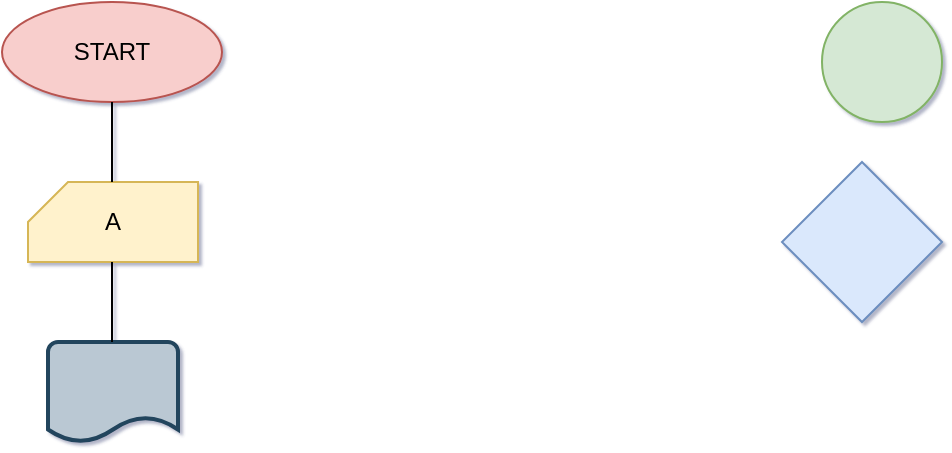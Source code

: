 <mxfile version="14.3.0" type="github">
  <diagram id="O7RRkatDRMRbhHVRWoE0" name="Page-1">
    <mxGraphModel dx="862" dy="460" grid="1" gridSize="10" guides="1" tooltips="1" connect="1" arrows="1" fold="1" page="1" pageScale="1" pageWidth="850" pageHeight="1100" background="none" math="0" shadow="1">
      <root>
        <mxCell id="0" />
        <mxCell id="1" parent="0" />
        <mxCell id="TRAeAkw8YqCow8Af-2NX-1" value="" style="rhombus;whiteSpace=wrap;html=1;fillColor=#dae8fc;strokeColor=#6c8ebf;" parent="1" vertex="1">
          <mxGeometry x="760" y="90" width="80" height="80" as="geometry" />
        </mxCell>
        <mxCell id="TRAeAkw8YqCow8Af-2NX-2" value="START" style="ellipse;whiteSpace=wrap;html=1;fillColor=#f8cecc;strokeColor=#b85450;" parent="1" vertex="1">
          <mxGeometry x="370" y="10" width="110" height="50" as="geometry" />
        </mxCell>
        <mxCell id="TRAeAkw8YqCow8Af-2NX-3" value="" style="strokeWidth=2;html=1;shape=mxgraph.flowchart.document2;whiteSpace=wrap;size=0.25;fillColor=#bac8d3;strokeColor=#23445d;" parent="1" vertex="1">
          <mxGeometry x="393" y="180" width="65" height="50" as="geometry" />
        </mxCell>
        <mxCell id="TRAeAkw8YqCow8Af-2NX-4" value="" style="verticalLabelPosition=bottom;verticalAlign=top;html=1;shape=mxgraph.flowchart.on-page_reference;fillColor=#d5e8d4;strokeColor=#82b366;" parent="1" vertex="1">
          <mxGeometry x="780" y="10" width="60" height="60" as="geometry" />
        </mxCell>
        <mxCell id="TRAeAkw8YqCow8Af-2NX-5" value="A" style="shape=card;whiteSpace=wrap;html=1;size=20;fillColor=#fff2cc;strokeColor=#d6b656;" parent="1" vertex="1">
          <mxGeometry x="383" y="100" width="85" height="40" as="geometry" />
        </mxCell>
        <mxCell id="D4ZDU3prUNLK8ph2C2RO-2" value="" style="endArrow=none;html=1;" edge="1" parent="1">
          <mxGeometry width="50" height="50" relative="1" as="geometry">
            <mxPoint x="425" y="100" as="sourcePoint" />
            <mxPoint x="425" y="60" as="targetPoint" />
          </mxGeometry>
        </mxCell>
        <mxCell id="D4ZDU3prUNLK8ph2C2RO-4" value="" style="endArrow=none;html=1;" edge="1" parent="1">
          <mxGeometry width="50" height="50" relative="1" as="geometry">
            <mxPoint x="425" y="180" as="sourcePoint" />
            <mxPoint x="425" y="140" as="targetPoint" />
            <Array as="points">
              <mxPoint x="425" y="180" />
            </Array>
          </mxGeometry>
        </mxCell>
      </root>
    </mxGraphModel>
  </diagram>
</mxfile>
